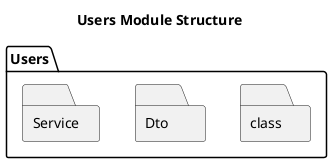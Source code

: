 @startuml
title Users Module Structure

folder "Users" {
    folder "class" {
    }
    folder "Dto" {
    }
    folder "Service" {
    }
}

@enduml